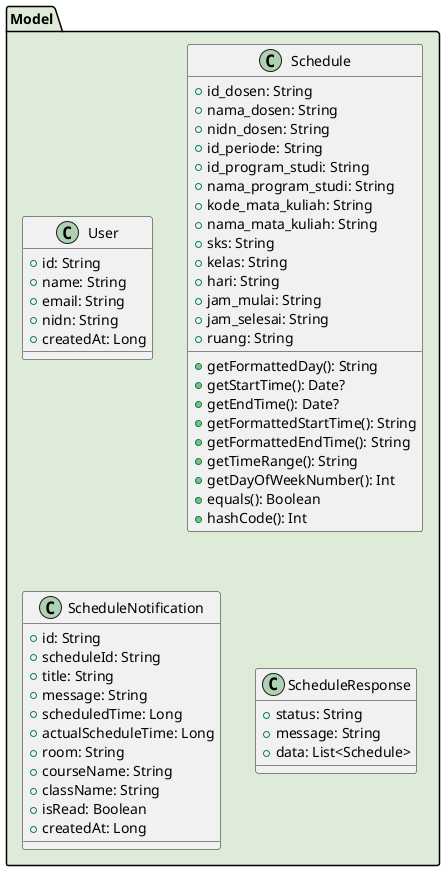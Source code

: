 @startuml
package "Model" #DEEBD8 {
  class User {
    + id: String
    + name: String
    + email: String
    + nidn: String
    + createdAt: Long
  }

  class Schedule {
    + id_dosen: String
    + nama_dosen: String
    + nidn_dosen: String
    + id_periode: String
    + id_program_studi: String
    + nama_program_studi: String
    + kode_mata_kuliah: String
    + nama_mata_kuliah: String
    + sks: String
    + kelas: String
    + hari: String
    + jam_mulai: String
    + jam_selesai: String
    + ruang: String
    + getFormattedDay(): String
    + getStartTime(): Date?
    + getEndTime(): Date?
    + getFormattedStartTime(): String
    + getFormattedEndTime(): String
    + getTimeRange(): String
    + getDayOfWeekNumber(): Int
    + equals(): Boolean
    + hashCode(): Int
  }

  class ScheduleNotification {
    + id: String
    + scheduleId: String
    + title: String
    + message: String
    + scheduledTime: Long
    + actualScheduleTime: Long
    + room: String
    + courseName: String
    + className: String
    + isRead: Boolean
    + createdAt: Long
  }

  class ScheduleResponse {
    + status: String
    + message: String
    + data: List<Schedule>
  }
}

@enduml